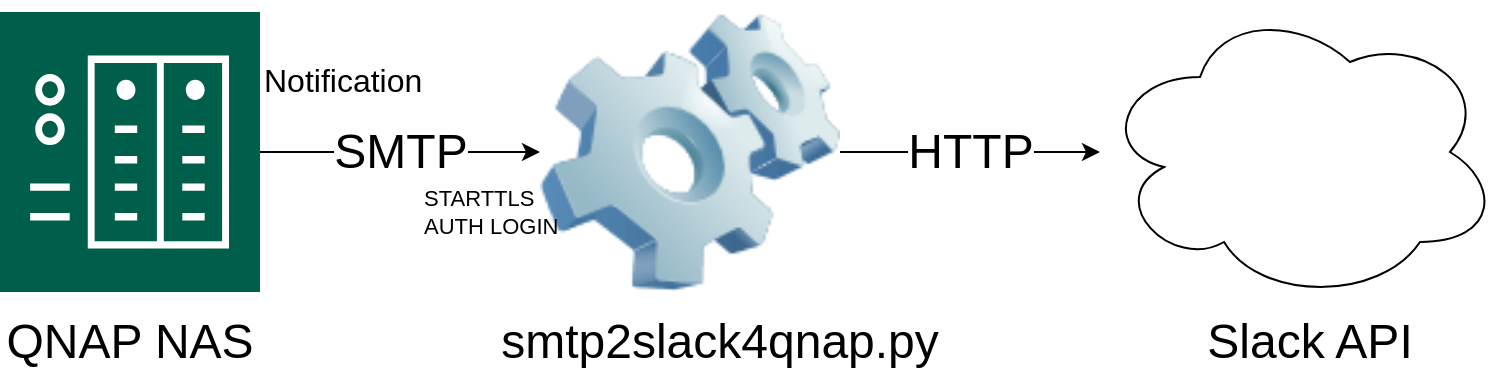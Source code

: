 <mxfile version="13.3.9" type="device"><diagram id="bG9qB0Q7Be2KmO3ArHhr" name="Page-1"><mxGraphModel dx="1038" dy="608" grid="1" gridSize="10" guides="1" tooltips="1" connect="1" arrows="1" fold="1" page="1" pageScale="1" pageWidth="827" pageHeight="1169" math="0" shadow="0"><root><mxCell id="0"/><mxCell id="1" parent="0"/><mxCell id="E7kk2TCA_80kBMPeNpUb-1" value="" style="pointerEvents=1;shadow=0;dashed=0;html=1;strokeColor=none;fillColor=#005F4B;labelPosition=center;verticalLabelPosition=bottom;verticalAlign=top;align=center;outlineConnect=0;shape=mxgraph.veeam2.nas;" vertex="1" parent="1"><mxGeometry x="40" y="95" width="130" height="140" as="geometry"/></mxCell><mxCell id="E7kk2TCA_80kBMPeNpUb-2" value="" style="ellipse;shape=cloud;whiteSpace=wrap;html=1;" vertex="1" parent="1"><mxGeometry x="590" y="90" width="200" height="150" as="geometry"/></mxCell><mxCell id="E7kk2TCA_80kBMPeNpUb-3" value="" style="image;html=1;image=img/lib/clip_art/computers/Software_128x128.png" vertex="1" parent="1"><mxGeometry x="310" y="92.5" width="150" height="145" as="geometry"/></mxCell><mxCell id="E7kk2TCA_80kBMPeNpUb-4" value="" style="endArrow=classic;html=1;" edge="1" parent="1" source="E7kk2TCA_80kBMPeNpUb-1" target="E7kk2TCA_80kBMPeNpUb-3"><mxGeometry relative="1" as="geometry"><mxPoint x="110" y="170" as="sourcePoint"/><mxPoint x="260" y="170" as="targetPoint"/></mxGeometry></mxCell><mxCell id="E7kk2TCA_80kBMPeNpUb-5" value="SMTP" style="edgeLabel;resizable=0;html=1;align=center;verticalAlign=middle;fontSize=24;" connectable="0" vertex="1" parent="E7kk2TCA_80kBMPeNpUb-4"><mxGeometry relative="1" as="geometry"/></mxCell><mxCell id="E7kk2TCA_80kBMPeNpUb-6" value="Notification" style="edgeLabel;resizable=0;html=1;align=left;verticalAlign=bottom;fontSize=16;" connectable="0" vertex="1" parent="E7kk2TCA_80kBMPeNpUb-4"><mxGeometry x="-1" relative="1" as="geometry"><mxPoint y="-25" as="offset"/></mxGeometry></mxCell><mxCell id="E7kk2TCA_80kBMPeNpUb-14" value="" style="endArrow=classic;html=1;" edge="1" parent="1" source="E7kk2TCA_80kBMPeNpUb-3" target="E7kk2TCA_80kBMPeNpUb-2"><mxGeometry relative="1" as="geometry"><mxPoint x="490" y="164.5" as="sourcePoint"/><mxPoint x="590" y="164.5" as="targetPoint"/></mxGeometry></mxCell><mxCell id="E7kk2TCA_80kBMPeNpUb-15" value="HTTP" style="edgeLabel;resizable=0;html=1;align=center;verticalAlign=middle;fontSize=24;" connectable="0" vertex="1" parent="E7kk2TCA_80kBMPeNpUb-14"><mxGeometry relative="1" as="geometry"/></mxCell><mxCell id="E7kk2TCA_80kBMPeNpUb-16" value="smtp2slack4qnap.py" style="text;html=1;strokeColor=none;fillColor=none;align=center;verticalAlign=middle;whiteSpace=wrap;rounded=0;fontSize=24;" vertex="1" parent="1"><mxGeometry x="380" y="250" width="40" height="20" as="geometry"/></mxCell><mxCell id="E7kk2TCA_80kBMPeNpUb-17" value="QNAP NAS" style="text;html=1;strokeColor=none;fillColor=none;align=center;verticalAlign=middle;whiteSpace=wrap;rounded=0;fontSize=24;" vertex="1" parent="1"><mxGeometry x="40" y="260" width="130" as="geometry"/></mxCell><mxCell id="E7kk2TCA_80kBMPeNpUb-19" value="Slack API" style="text;html=1;strokeColor=none;fillColor=none;align=center;verticalAlign=middle;whiteSpace=wrap;rounded=0;fontSize=24;" vertex="1" parent="1"><mxGeometry x="630" y="250" width="130" height="20" as="geometry"/></mxCell><mxCell id="E7kk2TCA_80kBMPeNpUb-25" value="STARTTLS&lt;br style=&quot;font-size: 11px;&quot;&gt;AUTH LOGIN" style="text;html=1;strokeColor=none;fillColor=none;align=left;verticalAlign=middle;whiteSpace=wrap;rounded=0;fontSize=11;" vertex="1" parent="1"><mxGeometry x="250" y="190" width="70" height="10" as="geometry"/></mxCell></root></mxGraphModel></diagram></mxfile>